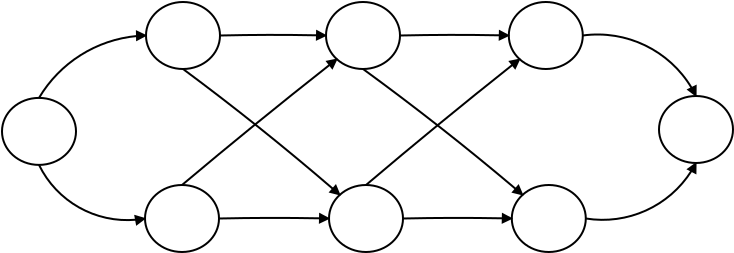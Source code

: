 <?xml version="1.0" encoding="UTF-8"?>
<dia:diagram xmlns:dia="http://www.lysator.liu.se/~alla/dia/">
  <dia:layer name="Sfondo" visible="true">
    <dia:object type="Standard - Ellipse" version="0" id="O0">
      <dia:attribute name="obj_pos">
        <dia:point val="0.95,5.6"/>
      </dia:attribute>
      <dia:attribute name="obj_bb">
        <dia:rectangle val="0.9,5.55;4.7,9"/>
      </dia:attribute>
      <dia:attribute name="elem_corner">
        <dia:point val="0.95,5.6"/>
      </dia:attribute>
      <dia:attribute name="elem_width">
        <dia:real val="3.7"/>
      </dia:attribute>
      <dia:attribute name="elem_height">
        <dia:real val="3.35"/>
      </dia:attribute>
    </dia:object>
    <dia:object type="Standard - Ellipse" version="0" id="O1">
      <dia:attribute name="obj_pos">
        <dia:point val="8.15,0.805"/>
      </dia:attribute>
      <dia:attribute name="obj_bb">
        <dia:rectangle val="8.1,0.755;11.9,4.205"/>
      </dia:attribute>
      <dia:attribute name="elem_corner">
        <dia:point val="8.15,0.805"/>
      </dia:attribute>
      <dia:attribute name="elem_width">
        <dia:real val="3.7"/>
      </dia:attribute>
      <dia:attribute name="elem_height">
        <dia:real val="3.35"/>
      </dia:attribute>
    </dia:object>
    <dia:object type="Standard - Ellipse" version="0" id="O2">
      <dia:attribute name="obj_pos">
        <dia:point val="8.1,9.955"/>
      </dia:attribute>
      <dia:attribute name="obj_bb">
        <dia:rectangle val="8.05,9.905;11.85,13.355"/>
      </dia:attribute>
      <dia:attribute name="elem_corner">
        <dia:point val="8.1,9.955"/>
      </dia:attribute>
      <dia:attribute name="elem_width">
        <dia:real val="3.7"/>
      </dia:attribute>
      <dia:attribute name="elem_height">
        <dia:real val="3.35"/>
      </dia:attribute>
    </dia:object>
    <dia:object type="Standard - Ellipse" version="0" id="O3">
      <dia:attribute name="obj_pos">
        <dia:point val="17.15,0.805"/>
      </dia:attribute>
      <dia:attribute name="obj_bb">
        <dia:rectangle val="17.1,0.755;20.9,4.205"/>
      </dia:attribute>
      <dia:attribute name="elem_corner">
        <dia:point val="17.15,0.805"/>
      </dia:attribute>
      <dia:attribute name="elem_width">
        <dia:real val="3.7"/>
      </dia:attribute>
      <dia:attribute name="elem_height">
        <dia:real val="3.35"/>
      </dia:attribute>
    </dia:object>
    <dia:object type="Standard - Ellipse" version="0" id="O4">
      <dia:attribute name="obj_pos">
        <dia:point val="17.3,9.955"/>
      </dia:attribute>
      <dia:attribute name="obj_bb">
        <dia:rectangle val="17.25,9.905;21.05,13.355"/>
      </dia:attribute>
      <dia:attribute name="elem_corner">
        <dia:point val="17.3,9.955"/>
      </dia:attribute>
      <dia:attribute name="elem_width">
        <dia:real val="3.7"/>
      </dia:attribute>
      <dia:attribute name="elem_height">
        <dia:real val="3.35"/>
      </dia:attribute>
    </dia:object>
    <dia:object type="Standard - Ellipse" version="0" id="O5">
      <dia:attribute name="obj_pos">
        <dia:point val="33.8,5.505"/>
      </dia:attribute>
      <dia:attribute name="obj_bb">
        <dia:rectangle val="33.75,5.455;37.55,8.905"/>
      </dia:attribute>
      <dia:attribute name="elem_corner">
        <dia:point val="33.8,5.505"/>
      </dia:attribute>
      <dia:attribute name="elem_width">
        <dia:real val="3.7"/>
      </dia:attribute>
      <dia:attribute name="elem_height">
        <dia:real val="3.35"/>
      </dia:attribute>
    </dia:object>
    <dia:object type="Standard - Arc" version="0" id="O6">
      <dia:attribute name="obj_pos">
        <dia:point val="2.8,5.6"/>
      </dia:attribute>
      <dia:attribute name="obj_bb">
        <dia:rectangle val="2.732,2.109;8.395,5.668"/>
      </dia:attribute>
      <dia:attribute name="conn_endpoints">
        <dia:point val="2.8,5.6"/>
        <dia:point val="8.15,2.48"/>
      </dia:attribute>
      <dia:attribute name="curve_distance">
        <dia:real val="-0.803"/>
      </dia:attribute>
      <dia:attribute name="end_arrow">
        <dia:enum val="3"/>
      </dia:attribute>
      <dia:attribute name="end_arrow_length">
        <dia:real val="0.4"/>
      </dia:attribute>
      <dia:attribute name="end_arrow_width">
        <dia:real val="0.4"/>
      </dia:attribute>
      <dia:connections>
        <dia:connection handle="0" to="O0" connection="1"/>
        <dia:connection handle="1" to="O1" connection="3"/>
      </dia:connections>
    </dia:object>
    <dia:object type="Standard - Arc" version="0" id="O7">
      <dia:attribute name="obj_pos">
        <dia:point val="2.8,8.95"/>
      </dia:attribute>
      <dia:attribute name="obj_bb">
        <dia:rectangle val="2.733,8.883;8.325,11.761"/>
      </dia:attribute>
      <dia:attribute name="conn_endpoints">
        <dia:point val="2.8,8.95"/>
        <dia:point val="8.1,11.63"/>
      </dia:attribute>
      <dia:attribute name="curve_distance">
        <dia:real val="1"/>
      </dia:attribute>
      <dia:attribute name="end_arrow">
        <dia:enum val="3"/>
      </dia:attribute>
      <dia:attribute name="end_arrow_length">
        <dia:real val="0.4"/>
      </dia:attribute>
      <dia:attribute name="end_arrow_width">
        <dia:real val="0.4"/>
      </dia:attribute>
      <dia:connections>
        <dia:connection handle="0" to="O0" connection="6"/>
        <dia:connection handle="1" to="O2" connection="3"/>
      </dia:connections>
    </dia:object>
    <dia:object type="Standard - Arc" version="0" id="O8">
      <dia:attribute name="obj_pos">
        <dia:point val="10,4.155"/>
      </dia:attribute>
      <dia:attribute name="obj_bb">
        <dia:rectangle val="9.93,4.085;18.131,10.789"/>
      </dia:attribute>
      <dia:attribute name="conn_endpoints">
        <dia:point val="10,4.155"/>
        <dia:point val="17.842,10.446"/>
      </dia:attribute>
      <dia:attribute name="curve_distance">
        <dia:real val="-0.096"/>
      </dia:attribute>
      <dia:attribute name="end_arrow">
        <dia:enum val="3"/>
      </dia:attribute>
      <dia:attribute name="end_arrow_length">
        <dia:real val="0.4"/>
      </dia:attribute>
      <dia:attribute name="end_arrow_width">
        <dia:real val="0.4"/>
      </dia:attribute>
      <dia:connections>
        <dia:connection handle="0" to="O1" connection="6"/>
        <dia:connection handle="1" to="O4" connection="0"/>
      </dia:connections>
    </dia:object>
    <dia:object type="Standard - Arc" version="0" id="O9">
      <dia:attribute name="obj_pos">
        <dia:point val="11.85,2.48"/>
      </dia:attribute>
      <dia:attribute name="obj_bb">
        <dia:rectangle val="11.8,2.399;17.2,2.88"/>
      </dia:attribute>
      <dia:attribute name="conn_endpoints">
        <dia:point val="11.85,2.48"/>
        <dia:point val="17.15,2.48"/>
      </dia:attribute>
      <dia:attribute name="curve_distance">
        <dia:real val="-0.031"/>
      </dia:attribute>
      <dia:attribute name="end_arrow">
        <dia:enum val="3"/>
      </dia:attribute>
      <dia:attribute name="end_arrow_length">
        <dia:real val="0.4"/>
      </dia:attribute>
      <dia:attribute name="end_arrow_width">
        <dia:real val="0.4"/>
      </dia:attribute>
      <dia:connections>
        <dia:connection handle="0" to="O1" connection="4"/>
        <dia:connection handle="1" to="O3" connection="3"/>
      </dia:connections>
    </dia:object>
    <dia:object type="Standard - Arc" version="0" id="O10">
      <dia:attribute name="obj_pos">
        <dia:point val="9.95,9.955"/>
      </dia:attribute>
      <dia:attribute name="obj_bb">
        <dia:rectangle val="9.88,3.322;17.983,10.025"/>
      </dia:attribute>
      <dia:attribute name="conn_endpoints">
        <dia:point val="9.95,9.955"/>
        <dia:point val="17.692,3.664"/>
      </dia:attribute>
      <dia:attribute name="curve_distance">
        <dia:real val="-0.043"/>
      </dia:attribute>
      <dia:attribute name="end_arrow">
        <dia:enum val="3"/>
      </dia:attribute>
      <dia:attribute name="end_arrow_length">
        <dia:real val="0.4"/>
      </dia:attribute>
      <dia:attribute name="end_arrow_width">
        <dia:real val="0.4"/>
      </dia:attribute>
      <dia:connections>
        <dia:connection handle="0" to="O2" connection="1"/>
        <dia:connection handle="1" to="O3" connection="5"/>
      </dia:connections>
    </dia:object>
    <dia:object type="Standard - Arc" version="0" id="O11">
      <dia:attribute name="obj_pos">
        <dia:point val="11.8,11.63"/>
      </dia:attribute>
      <dia:attribute name="obj_bb">
        <dia:rectangle val="11.75,11.55;17.35,12.03"/>
      </dia:attribute>
      <dia:attribute name="conn_endpoints">
        <dia:point val="11.8,11.63"/>
        <dia:point val="17.3,11.63"/>
      </dia:attribute>
      <dia:attribute name="curve_distance">
        <dia:real val="-0.03"/>
      </dia:attribute>
      <dia:attribute name="end_arrow">
        <dia:enum val="3"/>
      </dia:attribute>
      <dia:attribute name="end_arrow_length">
        <dia:real val="0.4"/>
      </dia:attribute>
      <dia:attribute name="end_arrow_width">
        <dia:real val="0.4"/>
      </dia:attribute>
      <dia:connections>
        <dia:connection handle="0" to="O2" connection="4"/>
        <dia:connection handle="1" to="O4" connection="3"/>
      </dia:connections>
    </dia:object>
    <dia:object type="Standard - Arc" version="0" id="O12">
      <dia:attribute name="obj_pos">
        <dia:point val="29.99,2.48"/>
      </dia:attribute>
      <dia:attribute name="obj_bb">
        <dia:rectangle val="29.923,2.38;35.883,5.881"/>
      </dia:attribute>
      <dia:attribute name="conn_endpoints">
        <dia:point val="29.99,2.48"/>
        <dia:point val="35.65,5.505"/>
      </dia:attribute>
      <dia:attribute name="curve_distance">
        <dia:real val="-1.038"/>
      </dia:attribute>
      <dia:attribute name="end_arrow">
        <dia:enum val="3"/>
      </dia:attribute>
      <dia:attribute name="end_arrow_length">
        <dia:real val="0.4"/>
      </dia:attribute>
      <dia:attribute name="end_arrow_width">
        <dia:real val="0.4"/>
      </dia:attribute>
      <dia:connections>
        <dia:connection handle="0" to="O14" connection="4"/>
        <dia:connection handle="1" to="O5" connection="1"/>
      </dia:connections>
    </dia:object>
    <dia:object type="Standard - Arc" version="0" id="O13">
      <dia:attribute name="obj_pos">
        <dia:point val="30.14,11.63"/>
      </dia:attribute>
      <dia:attribute name="obj_bb">
        <dia:rectangle val="30.073,8.475;35.875,11.748"/>
      </dia:attribute>
      <dia:attribute name="conn_endpoints">
        <dia:point val="30.14,11.63"/>
        <dia:point val="35.65,8.855"/>
      </dia:attribute>
      <dia:attribute name="curve_distance">
        <dia:real val="1.0"/>
      </dia:attribute>
      <dia:attribute name="end_arrow">
        <dia:enum val="3"/>
      </dia:attribute>
      <dia:attribute name="end_arrow_length">
        <dia:real val="0.4"/>
      </dia:attribute>
      <dia:attribute name="end_arrow_width">
        <dia:real val="0.4"/>
      </dia:attribute>
      <dia:connections>
        <dia:connection handle="0" to="O15" connection="4"/>
        <dia:connection handle="1" to="O5" connection="6"/>
      </dia:connections>
    </dia:object>
    <dia:object type="Standard - Ellipse" version="0" id="O14">
      <dia:attribute name="obj_pos">
        <dia:point val="26.29,0.805"/>
      </dia:attribute>
      <dia:attribute name="obj_bb">
        <dia:rectangle val="26.24,0.755;30.04,4.205"/>
      </dia:attribute>
      <dia:attribute name="elem_corner">
        <dia:point val="26.29,0.805"/>
      </dia:attribute>
      <dia:attribute name="elem_width">
        <dia:real val="3.7"/>
      </dia:attribute>
      <dia:attribute name="elem_height">
        <dia:real val="3.35"/>
      </dia:attribute>
    </dia:object>
    <dia:object type="Standard - Ellipse" version="0" id="O15">
      <dia:attribute name="obj_pos">
        <dia:point val="26.44,9.955"/>
      </dia:attribute>
      <dia:attribute name="obj_bb">
        <dia:rectangle val="26.39,9.905;30.19,13.355"/>
      </dia:attribute>
      <dia:attribute name="elem_corner">
        <dia:point val="26.44,9.955"/>
      </dia:attribute>
      <dia:attribute name="elem_width">
        <dia:real val="3.7"/>
      </dia:attribute>
      <dia:attribute name="elem_height">
        <dia:real val="3.35"/>
      </dia:attribute>
    </dia:object>
    <dia:object type="Standard - Arc" version="0" id="O16">
      <dia:attribute name="obj_pos">
        <dia:point val="19,4.155"/>
      </dia:attribute>
      <dia:attribute name="obj_bb">
        <dia:rectangle val="18.93,4.085;27.269,10.791"/>
      </dia:attribute>
      <dia:attribute name="conn_endpoints">
        <dia:point val="19,4.155"/>
        <dia:point val="26.982,10.446"/>
      </dia:attribute>
      <dia:attribute name="curve_distance">
        <dia:real val="-0.096"/>
      </dia:attribute>
      <dia:attribute name="end_arrow">
        <dia:enum val="3"/>
      </dia:attribute>
      <dia:attribute name="end_arrow_length">
        <dia:real val="0.4"/>
      </dia:attribute>
      <dia:attribute name="end_arrow_width">
        <dia:real val="0.4"/>
      </dia:attribute>
      <dia:connections>
        <dia:connection handle="0" to="O3" connection="6"/>
        <dia:connection handle="1" to="O15" connection="0"/>
      </dia:connections>
    </dia:object>
    <dia:object type="Standard - Arc" version="0" id="O17">
      <dia:attribute name="obj_pos">
        <dia:point val="20.85,2.48"/>
      </dia:attribute>
      <dia:attribute name="obj_bb">
        <dia:rectangle val="20.8,2.399;26.34,2.88"/>
      </dia:attribute>
      <dia:attribute name="conn_endpoints">
        <dia:point val="20.85,2.48"/>
        <dia:point val="26.29,2.48"/>
      </dia:attribute>
      <dia:attribute name="curve_distance">
        <dia:real val="-0.031"/>
      </dia:attribute>
      <dia:attribute name="end_arrow">
        <dia:enum val="3"/>
      </dia:attribute>
      <dia:attribute name="end_arrow_length">
        <dia:real val="0.4"/>
      </dia:attribute>
      <dia:attribute name="end_arrow_width">
        <dia:real val="0.4"/>
      </dia:attribute>
      <dia:connections>
        <dia:connection handle="0" to="O3" connection="4"/>
        <dia:connection handle="1" to="O14" connection="3"/>
      </dia:connections>
    </dia:object>
    <dia:object type="Standard - Arc" version="0" id="O18">
      <dia:attribute name="obj_pos">
        <dia:point val="19.15,9.955"/>
      </dia:attribute>
      <dia:attribute name="obj_bb">
        <dia:rectangle val="19.08,3.323;27.124,10.025"/>
      </dia:attribute>
      <dia:attribute name="conn_endpoints">
        <dia:point val="19.15,9.955"/>
        <dia:point val="26.832,3.664"/>
      </dia:attribute>
      <dia:attribute name="curve_distance">
        <dia:real val="-0.043"/>
      </dia:attribute>
      <dia:attribute name="end_arrow">
        <dia:enum val="3"/>
      </dia:attribute>
      <dia:attribute name="end_arrow_length">
        <dia:real val="0.4"/>
      </dia:attribute>
      <dia:attribute name="end_arrow_width">
        <dia:real val="0.4"/>
      </dia:attribute>
      <dia:connections>
        <dia:connection handle="0" to="O4" connection="1"/>
        <dia:connection handle="1" to="O14" connection="5"/>
      </dia:connections>
    </dia:object>
    <dia:object type="Standard - Arc" version="0" id="O19">
      <dia:attribute name="obj_pos">
        <dia:point val="21,11.63"/>
      </dia:attribute>
      <dia:attribute name="obj_bb">
        <dia:rectangle val="20.95,11.55;26.49,12.03"/>
      </dia:attribute>
      <dia:attribute name="conn_endpoints">
        <dia:point val="21,11.63"/>
        <dia:point val="26.44,11.63"/>
      </dia:attribute>
      <dia:attribute name="curve_distance">
        <dia:real val="-0.03"/>
      </dia:attribute>
      <dia:attribute name="end_arrow">
        <dia:enum val="3"/>
      </dia:attribute>
      <dia:attribute name="end_arrow_length">
        <dia:real val="0.4"/>
      </dia:attribute>
      <dia:attribute name="end_arrow_width">
        <dia:real val="0.4"/>
      </dia:attribute>
      <dia:connections>
        <dia:connection handle="0" to="O4" connection="4"/>
        <dia:connection handle="1" to="O15" connection="3"/>
      </dia:connections>
    </dia:object>
  </dia:layer>
</dia:diagram>
